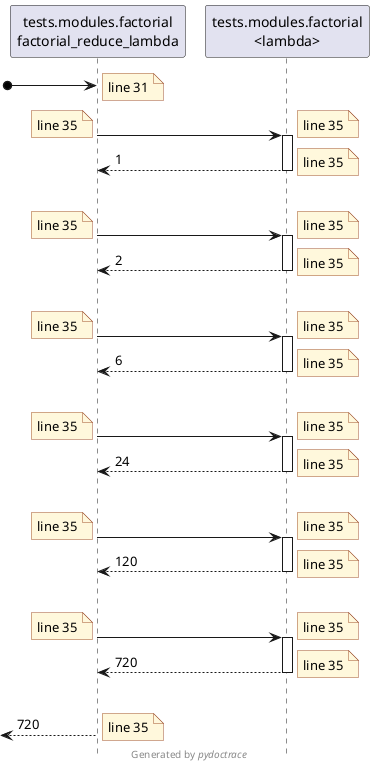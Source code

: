 @startuml tests.modules.factorial.factorial_reduce_lambda-sequence
skinparam BoxPadding 10
skinparam ParticipantPadding 5
skinparam NoteBackgroundColor Cornsilk
skinparam NoteBorderColor Sienna
hide footbox

[o-> "tests.modules.factorial\nfactorial_reduce_lambda"
note right: line 31

"tests.modules.factorial\nfactorial_reduce_lambda" -> "tests.modules.factorial\n<lambda>" ++
note left: line 35
note right: line 35

return 1
note right: line 35
|||

"tests.modules.factorial\nfactorial_reduce_lambda" -> "tests.modules.factorial\n<lambda>" ++
note left: line 35
note right: line 35

return 2
note right: line 35
|||

"tests.modules.factorial\nfactorial_reduce_lambda" -> "tests.modules.factorial\n<lambda>" ++
note left: line 35
note right: line 35

return 6
note right: line 35
|||

"tests.modules.factorial\nfactorial_reduce_lambda" -> "tests.modules.factorial\n<lambda>" ++
note left: line 35
note right: line 35

return 24
note right: line 35
|||

"tests.modules.factorial\nfactorial_reduce_lambda" -> "tests.modules.factorial\n<lambda>" ++
note left: line 35
note right: line 35

return 120
note right: line 35
|||

"tests.modules.factorial\nfactorial_reduce_lambda" -> "tests.modules.factorial\n<lambda>" ++
note left: line 35
note right: line 35

return 720
note right: line 35
|||

[<-- "tests.modules.factorial\nfactorial_reduce_lambda": 720
note right: line 35

footer Generated by //pydoctrace//
@enduml

